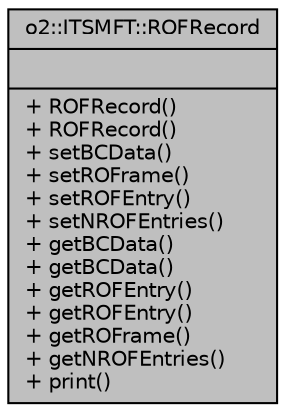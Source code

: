 digraph "o2::ITSMFT::ROFRecord"
{
 // INTERACTIVE_SVG=YES
  bgcolor="transparent";
  edge [fontname="Helvetica",fontsize="10",labelfontname="Helvetica",labelfontsize="10"];
  node [fontname="Helvetica",fontsize="10",shape=record];
  Node1 [label="{o2::ITSMFT::ROFRecord\n||+ ROFRecord()\l+ ROFRecord()\l+ setBCData()\l+ setROFrame()\l+ setROFEntry()\l+ setNROFEntries()\l+ getBCData()\l+ getBCData()\l+ getROFEntry()\l+ getROFEntry()\l+ getROFrame()\l+ getNROFEntries()\l+ print()\l}",height=0.2,width=0.4,color="black", fillcolor="grey75", style="filled" fontcolor="black"];
}
